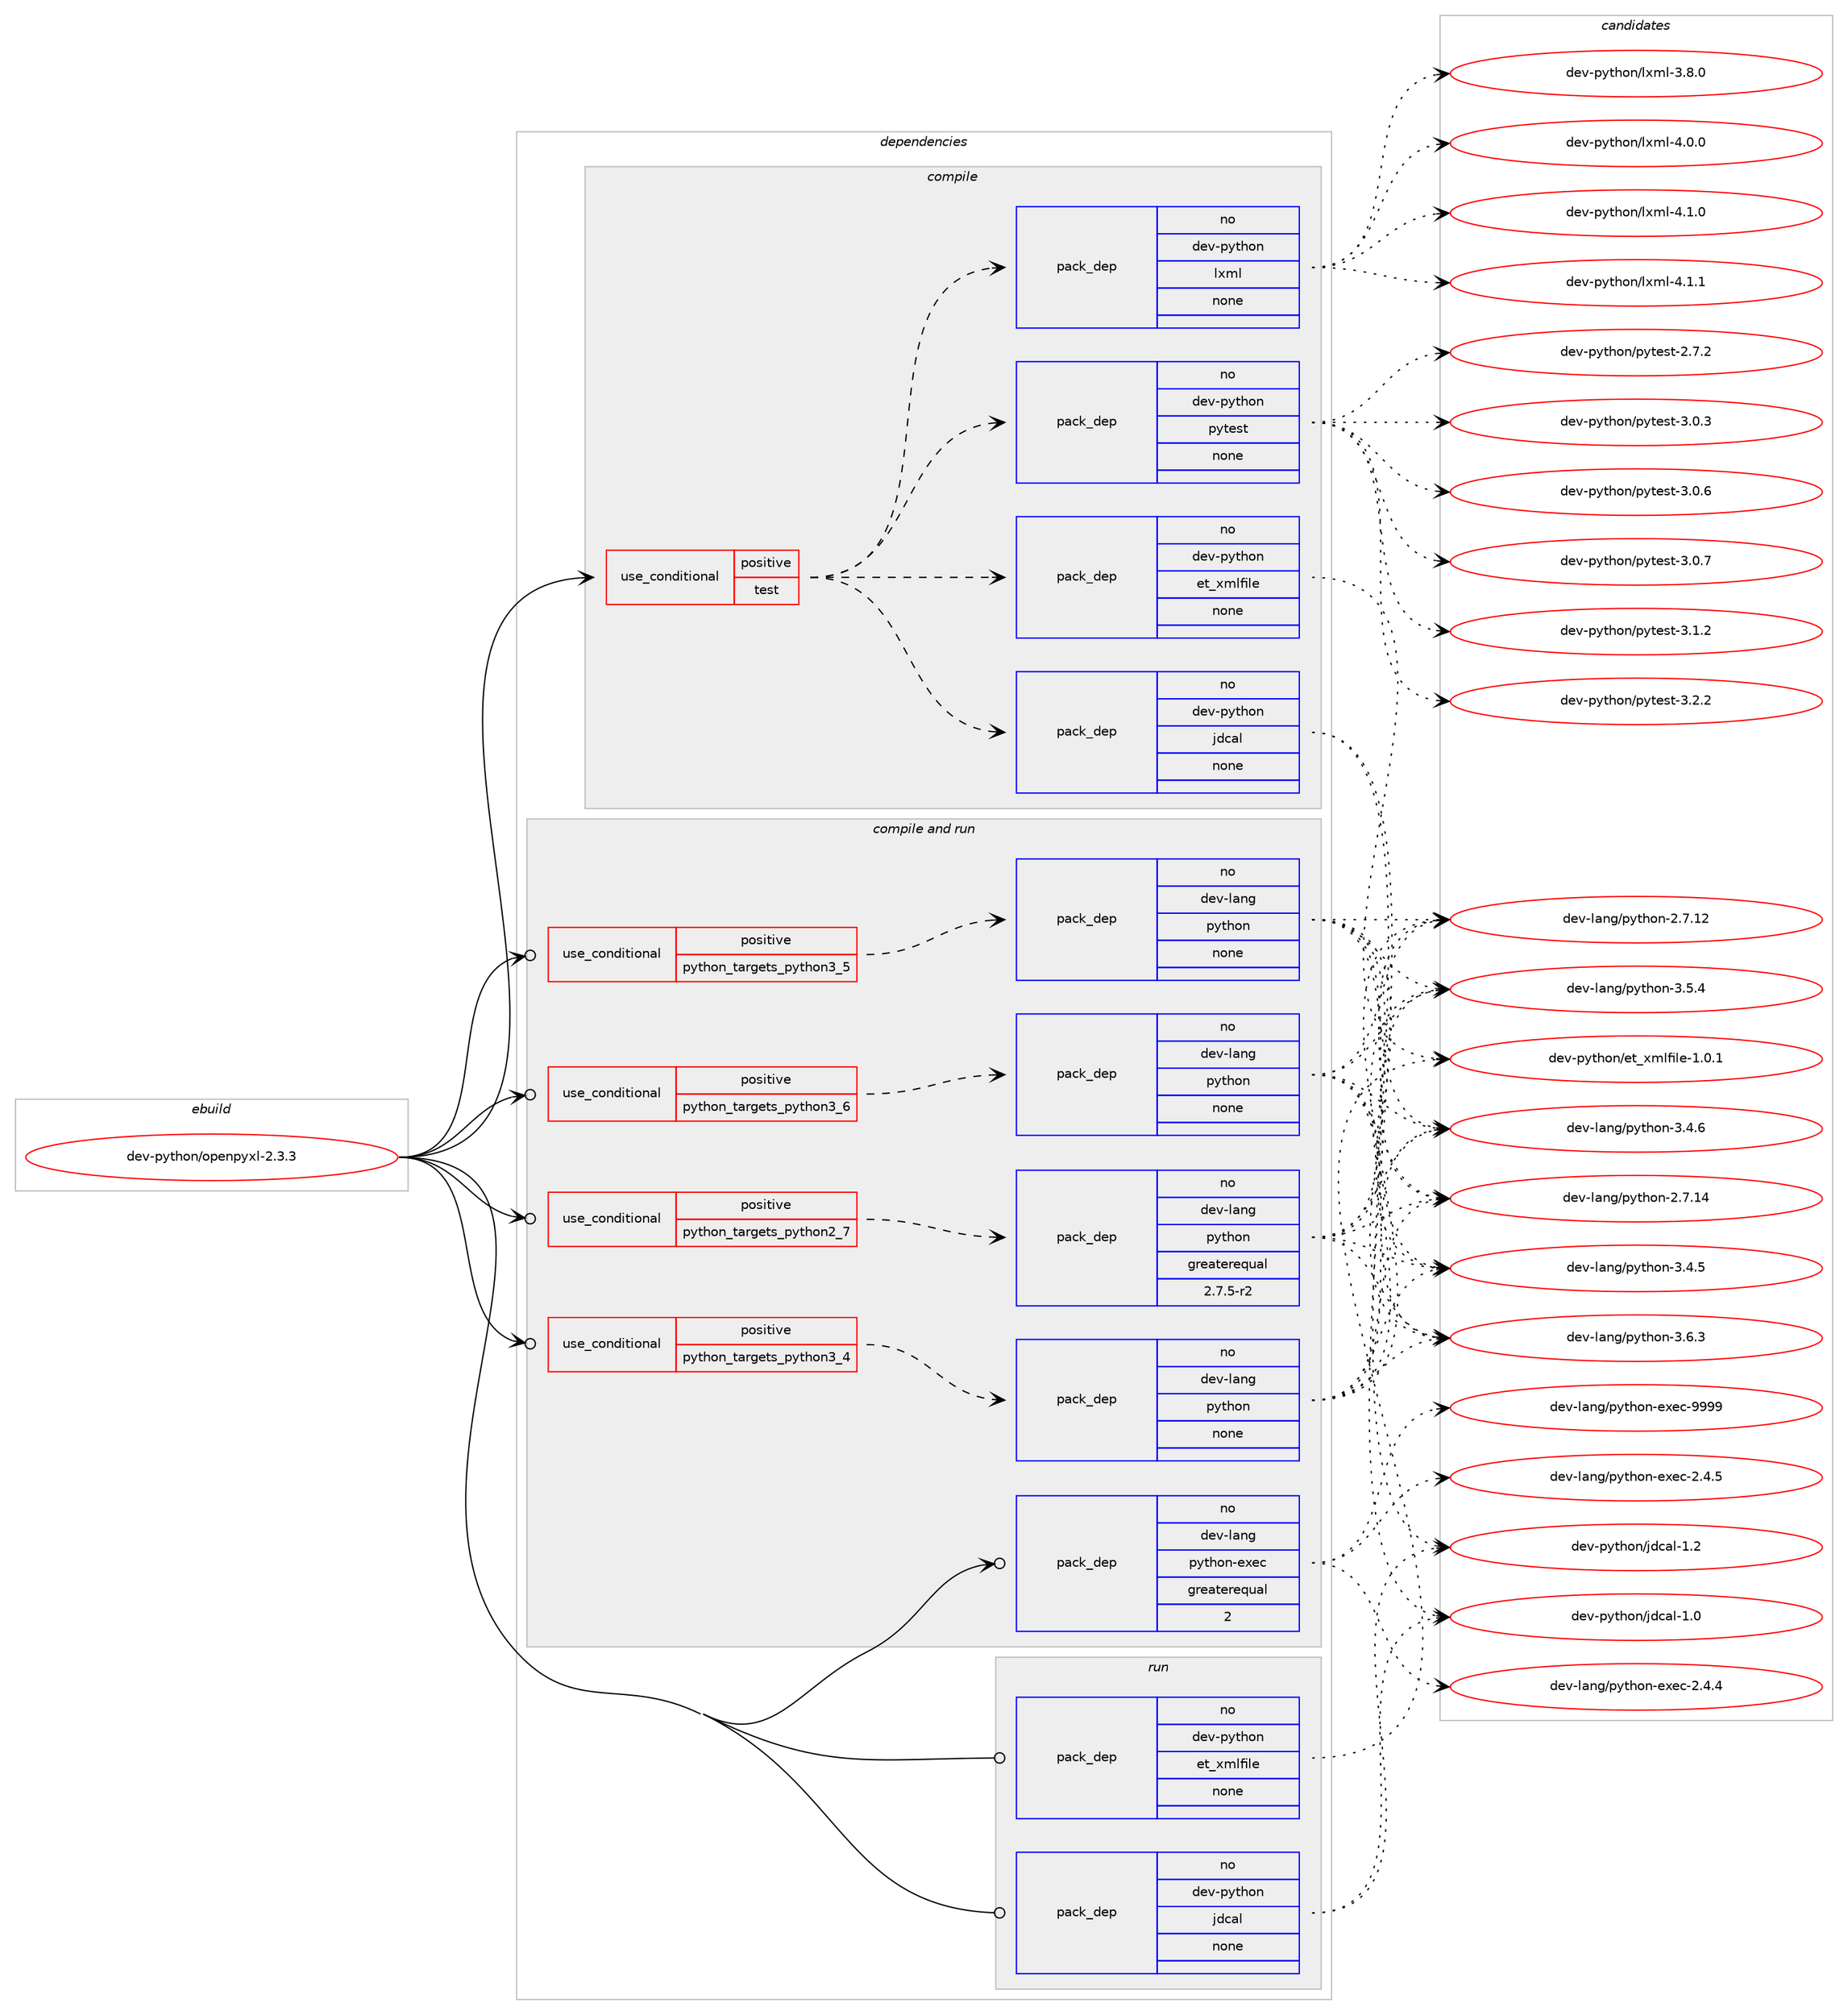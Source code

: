 digraph prolog {

# *************
# Graph options
# *************

newrank=true;
concentrate=true;
compound=true;
graph [rankdir=LR,fontname=Helvetica,fontsize=10,ranksep=1.5];#, ranksep=2.5, nodesep=0.2];
edge  [arrowhead=vee];
node  [fontname=Helvetica,fontsize=10];

# **********
# The ebuild
# **********

subgraph cluster_leftcol {
color=gray;
rank=same;
label=<<i>ebuild</i>>;
id [label="dev-python/openpyxl-2.3.3", color=red, width=4, href="../dev-python/openpyxl-2.3.3.svg"];
}

# ****************
# The dependencies
# ****************

subgraph cluster_midcol {
color=gray;
label=<<i>dependencies</i>>;
subgraph cluster_compile {
fillcolor="#eeeeee";
style=filled;
label=<<i>compile</i>>;
subgraph cond36461 {
dependency169232 [label=<<TABLE BORDER="0" CELLBORDER="1" CELLSPACING="0" CELLPADDING="4"><TR><TD ROWSPAN="3" CELLPADDING="10">use_conditional</TD></TR><TR><TD>positive</TD></TR><TR><TD>test</TD></TR></TABLE>>, shape=none, color=red];
subgraph pack128911 {
dependency169233 [label=<<TABLE BORDER="0" CELLBORDER="1" CELLSPACING="0" CELLPADDING="4" WIDTH="220"><TR><TD ROWSPAN="6" CELLPADDING="30">pack_dep</TD></TR><TR><TD WIDTH="110">no</TD></TR><TR><TD>dev-python</TD></TR><TR><TD>jdcal</TD></TR><TR><TD>none</TD></TR><TR><TD></TD></TR></TABLE>>, shape=none, color=blue];
}
dependency169232:e -> dependency169233:w [weight=20,style="dashed",arrowhead="vee"];
subgraph pack128912 {
dependency169234 [label=<<TABLE BORDER="0" CELLBORDER="1" CELLSPACING="0" CELLPADDING="4" WIDTH="220"><TR><TD ROWSPAN="6" CELLPADDING="30">pack_dep</TD></TR><TR><TD WIDTH="110">no</TD></TR><TR><TD>dev-python</TD></TR><TR><TD>et_xmlfile</TD></TR><TR><TD>none</TD></TR><TR><TD></TD></TR></TABLE>>, shape=none, color=blue];
}
dependency169232:e -> dependency169234:w [weight=20,style="dashed",arrowhead="vee"];
subgraph pack128913 {
dependency169235 [label=<<TABLE BORDER="0" CELLBORDER="1" CELLSPACING="0" CELLPADDING="4" WIDTH="220"><TR><TD ROWSPAN="6" CELLPADDING="30">pack_dep</TD></TR><TR><TD WIDTH="110">no</TD></TR><TR><TD>dev-python</TD></TR><TR><TD>pytest</TD></TR><TR><TD>none</TD></TR><TR><TD></TD></TR></TABLE>>, shape=none, color=blue];
}
dependency169232:e -> dependency169235:w [weight=20,style="dashed",arrowhead="vee"];
subgraph pack128914 {
dependency169236 [label=<<TABLE BORDER="0" CELLBORDER="1" CELLSPACING="0" CELLPADDING="4" WIDTH="220"><TR><TD ROWSPAN="6" CELLPADDING="30">pack_dep</TD></TR><TR><TD WIDTH="110">no</TD></TR><TR><TD>dev-python</TD></TR><TR><TD>lxml</TD></TR><TR><TD>none</TD></TR><TR><TD></TD></TR></TABLE>>, shape=none, color=blue];
}
dependency169232:e -> dependency169236:w [weight=20,style="dashed",arrowhead="vee"];
}
id:e -> dependency169232:w [weight=20,style="solid",arrowhead="vee"];
}
subgraph cluster_compileandrun {
fillcolor="#eeeeee";
style=filled;
label=<<i>compile and run</i>>;
subgraph cond36462 {
dependency169237 [label=<<TABLE BORDER="0" CELLBORDER="1" CELLSPACING="0" CELLPADDING="4"><TR><TD ROWSPAN="3" CELLPADDING="10">use_conditional</TD></TR><TR><TD>positive</TD></TR><TR><TD>python_targets_python2_7</TD></TR></TABLE>>, shape=none, color=red];
subgraph pack128915 {
dependency169238 [label=<<TABLE BORDER="0" CELLBORDER="1" CELLSPACING="0" CELLPADDING="4" WIDTH="220"><TR><TD ROWSPAN="6" CELLPADDING="30">pack_dep</TD></TR><TR><TD WIDTH="110">no</TD></TR><TR><TD>dev-lang</TD></TR><TR><TD>python</TD></TR><TR><TD>greaterequal</TD></TR><TR><TD>2.7.5-r2</TD></TR></TABLE>>, shape=none, color=blue];
}
dependency169237:e -> dependency169238:w [weight=20,style="dashed",arrowhead="vee"];
}
id:e -> dependency169237:w [weight=20,style="solid",arrowhead="odotvee"];
subgraph cond36463 {
dependency169239 [label=<<TABLE BORDER="0" CELLBORDER="1" CELLSPACING="0" CELLPADDING="4"><TR><TD ROWSPAN="3" CELLPADDING="10">use_conditional</TD></TR><TR><TD>positive</TD></TR><TR><TD>python_targets_python3_4</TD></TR></TABLE>>, shape=none, color=red];
subgraph pack128916 {
dependency169240 [label=<<TABLE BORDER="0" CELLBORDER="1" CELLSPACING="0" CELLPADDING="4" WIDTH="220"><TR><TD ROWSPAN="6" CELLPADDING="30">pack_dep</TD></TR><TR><TD WIDTH="110">no</TD></TR><TR><TD>dev-lang</TD></TR><TR><TD>python</TD></TR><TR><TD>none</TD></TR><TR><TD></TD></TR></TABLE>>, shape=none, color=blue];
}
dependency169239:e -> dependency169240:w [weight=20,style="dashed",arrowhead="vee"];
}
id:e -> dependency169239:w [weight=20,style="solid",arrowhead="odotvee"];
subgraph cond36464 {
dependency169241 [label=<<TABLE BORDER="0" CELLBORDER="1" CELLSPACING="0" CELLPADDING="4"><TR><TD ROWSPAN="3" CELLPADDING="10">use_conditional</TD></TR><TR><TD>positive</TD></TR><TR><TD>python_targets_python3_5</TD></TR></TABLE>>, shape=none, color=red];
subgraph pack128917 {
dependency169242 [label=<<TABLE BORDER="0" CELLBORDER="1" CELLSPACING="0" CELLPADDING="4" WIDTH="220"><TR><TD ROWSPAN="6" CELLPADDING="30">pack_dep</TD></TR><TR><TD WIDTH="110">no</TD></TR><TR><TD>dev-lang</TD></TR><TR><TD>python</TD></TR><TR><TD>none</TD></TR><TR><TD></TD></TR></TABLE>>, shape=none, color=blue];
}
dependency169241:e -> dependency169242:w [weight=20,style="dashed",arrowhead="vee"];
}
id:e -> dependency169241:w [weight=20,style="solid",arrowhead="odotvee"];
subgraph cond36465 {
dependency169243 [label=<<TABLE BORDER="0" CELLBORDER="1" CELLSPACING="0" CELLPADDING="4"><TR><TD ROWSPAN="3" CELLPADDING="10">use_conditional</TD></TR><TR><TD>positive</TD></TR><TR><TD>python_targets_python3_6</TD></TR></TABLE>>, shape=none, color=red];
subgraph pack128918 {
dependency169244 [label=<<TABLE BORDER="0" CELLBORDER="1" CELLSPACING="0" CELLPADDING="4" WIDTH="220"><TR><TD ROWSPAN="6" CELLPADDING="30">pack_dep</TD></TR><TR><TD WIDTH="110">no</TD></TR><TR><TD>dev-lang</TD></TR><TR><TD>python</TD></TR><TR><TD>none</TD></TR><TR><TD></TD></TR></TABLE>>, shape=none, color=blue];
}
dependency169243:e -> dependency169244:w [weight=20,style="dashed",arrowhead="vee"];
}
id:e -> dependency169243:w [weight=20,style="solid",arrowhead="odotvee"];
subgraph pack128919 {
dependency169245 [label=<<TABLE BORDER="0" CELLBORDER="1" CELLSPACING="0" CELLPADDING="4" WIDTH="220"><TR><TD ROWSPAN="6" CELLPADDING="30">pack_dep</TD></TR><TR><TD WIDTH="110">no</TD></TR><TR><TD>dev-lang</TD></TR><TR><TD>python-exec</TD></TR><TR><TD>greaterequal</TD></TR><TR><TD>2</TD></TR></TABLE>>, shape=none, color=blue];
}
id:e -> dependency169245:w [weight=20,style="solid",arrowhead="odotvee"];
}
subgraph cluster_run {
fillcolor="#eeeeee";
style=filled;
label=<<i>run</i>>;
subgraph pack128920 {
dependency169246 [label=<<TABLE BORDER="0" CELLBORDER="1" CELLSPACING="0" CELLPADDING="4" WIDTH="220"><TR><TD ROWSPAN="6" CELLPADDING="30">pack_dep</TD></TR><TR><TD WIDTH="110">no</TD></TR><TR><TD>dev-python</TD></TR><TR><TD>et_xmlfile</TD></TR><TR><TD>none</TD></TR><TR><TD></TD></TR></TABLE>>, shape=none, color=blue];
}
id:e -> dependency169246:w [weight=20,style="solid",arrowhead="odot"];
subgraph pack128921 {
dependency169247 [label=<<TABLE BORDER="0" CELLBORDER="1" CELLSPACING="0" CELLPADDING="4" WIDTH="220"><TR><TD ROWSPAN="6" CELLPADDING="30">pack_dep</TD></TR><TR><TD WIDTH="110">no</TD></TR><TR><TD>dev-python</TD></TR><TR><TD>jdcal</TD></TR><TR><TD>none</TD></TR><TR><TD></TD></TR></TABLE>>, shape=none, color=blue];
}
id:e -> dependency169247:w [weight=20,style="solid",arrowhead="odot"];
}
}

# **************
# The candidates
# **************

subgraph cluster_choices {
rank=same;
color=gray;
label=<<i>candidates</i>>;

subgraph choice128911 {
color=black;
nodesep=1;
choice1001011184511212111610411111047106100999710845494648 [label="dev-python/jdcal-1.0", color=red, width=4,href="../dev-python/jdcal-1.0.svg"];
choice1001011184511212111610411111047106100999710845494650 [label="dev-python/jdcal-1.2", color=red, width=4,href="../dev-python/jdcal-1.2.svg"];
dependency169233:e -> choice1001011184511212111610411111047106100999710845494648:w [style=dotted,weight="100"];
dependency169233:e -> choice1001011184511212111610411111047106100999710845494650:w [style=dotted,weight="100"];
}
subgraph choice128912 {
color=black;
nodesep=1;
choice100101118451121211161041111104710111695120109108102105108101454946484649 [label="dev-python/et_xmlfile-1.0.1", color=red, width=4,href="../dev-python/et_xmlfile-1.0.1.svg"];
dependency169234:e -> choice100101118451121211161041111104710111695120109108102105108101454946484649:w [style=dotted,weight="100"];
}
subgraph choice128913 {
color=black;
nodesep=1;
choice1001011184511212111610411111047112121116101115116455046554650 [label="dev-python/pytest-2.7.2", color=red, width=4,href="../dev-python/pytest-2.7.2.svg"];
choice1001011184511212111610411111047112121116101115116455146484651 [label="dev-python/pytest-3.0.3", color=red, width=4,href="../dev-python/pytest-3.0.3.svg"];
choice1001011184511212111610411111047112121116101115116455146484654 [label="dev-python/pytest-3.0.6", color=red, width=4,href="../dev-python/pytest-3.0.6.svg"];
choice1001011184511212111610411111047112121116101115116455146484655 [label="dev-python/pytest-3.0.7", color=red, width=4,href="../dev-python/pytest-3.0.7.svg"];
choice1001011184511212111610411111047112121116101115116455146494650 [label="dev-python/pytest-3.1.2", color=red, width=4,href="../dev-python/pytest-3.1.2.svg"];
choice1001011184511212111610411111047112121116101115116455146504650 [label="dev-python/pytest-3.2.2", color=red, width=4,href="../dev-python/pytest-3.2.2.svg"];
dependency169235:e -> choice1001011184511212111610411111047112121116101115116455046554650:w [style=dotted,weight="100"];
dependency169235:e -> choice1001011184511212111610411111047112121116101115116455146484651:w [style=dotted,weight="100"];
dependency169235:e -> choice1001011184511212111610411111047112121116101115116455146484654:w [style=dotted,weight="100"];
dependency169235:e -> choice1001011184511212111610411111047112121116101115116455146484655:w [style=dotted,weight="100"];
dependency169235:e -> choice1001011184511212111610411111047112121116101115116455146494650:w [style=dotted,weight="100"];
dependency169235:e -> choice1001011184511212111610411111047112121116101115116455146504650:w [style=dotted,weight="100"];
}
subgraph choice128914 {
color=black;
nodesep=1;
choice1001011184511212111610411111047108120109108455146564648 [label="dev-python/lxml-3.8.0", color=red, width=4,href="../dev-python/lxml-3.8.0.svg"];
choice1001011184511212111610411111047108120109108455246484648 [label="dev-python/lxml-4.0.0", color=red, width=4,href="../dev-python/lxml-4.0.0.svg"];
choice1001011184511212111610411111047108120109108455246494648 [label="dev-python/lxml-4.1.0", color=red, width=4,href="../dev-python/lxml-4.1.0.svg"];
choice1001011184511212111610411111047108120109108455246494649 [label="dev-python/lxml-4.1.1", color=red, width=4,href="../dev-python/lxml-4.1.1.svg"];
dependency169236:e -> choice1001011184511212111610411111047108120109108455146564648:w [style=dotted,weight="100"];
dependency169236:e -> choice1001011184511212111610411111047108120109108455246484648:w [style=dotted,weight="100"];
dependency169236:e -> choice1001011184511212111610411111047108120109108455246494648:w [style=dotted,weight="100"];
dependency169236:e -> choice1001011184511212111610411111047108120109108455246494649:w [style=dotted,weight="100"];
}
subgraph choice128915 {
color=black;
nodesep=1;
choice10010111845108971101034711212111610411111045504655464950 [label="dev-lang/python-2.7.12", color=red, width=4,href="../dev-lang/python-2.7.12.svg"];
choice10010111845108971101034711212111610411111045504655464952 [label="dev-lang/python-2.7.14", color=red, width=4,href="../dev-lang/python-2.7.14.svg"];
choice100101118451089711010347112121116104111110455146524653 [label="dev-lang/python-3.4.5", color=red, width=4,href="../dev-lang/python-3.4.5.svg"];
choice100101118451089711010347112121116104111110455146524654 [label="dev-lang/python-3.4.6", color=red, width=4,href="../dev-lang/python-3.4.6.svg"];
choice100101118451089711010347112121116104111110455146534652 [label="dev-lang/python-3.5.4", color=red, width=4,href="../dev-lang/python-3.5.4.svg"];
choice100101118451089711010347112121116104111110455146544651 [label="dev-lang/python-3.6.3", color=red, width=4,href="../dev-lang/python-3.6.3.svg"];
dependency169238:e -> choice10010111845108971101034711212111610411111045504655464950:w [style=dotted,weight="100"];
dependency169238:e -> choice10010111845108971101034711212111610411111045504655464952:w [style=dotted,weight="100"];
dependency169238:e -> choice100101118451089711010347112121116104111110455146524653:w [style=dotted,weight="100"];
dependency169238:e -> choice100101118451089711010347112121116104111110455146524654:w [style=dotted,weight="100"];
dependency169238:e -> choice100101118451089711010347112121116104111110455146534652:w [style=dotted,weight="100"];
dependency169238:e -> choice100101118451089711010347112121116104111110455146544651:w [style=dotted,weight="100"];
}
subgraph choice128916 {
color=black;
nodesep=1;
choice10010111845108971101034711212111610411111045504655464950 [label="dev-lang/python-2.7.12", color=red, width=4,href="../dev-lang/python-2.7.12.svg"];
choice10010111845108971101034711212111610411111045504655464952 [label="dev-lang/python-2.7.14", color=red, width=4,href="../dev-lang/python-2.7.14.svg"];
choice100101118451089711010347112121116104111110455146524653 [label="dev-lang/python-3.4.5", color=red, width=4,href="../dev-lang/python-3.4.5.svg"];
choice100101118451089711010347112121116104111110455146524654 [label="dev-lang/python-3.4.6", color=red, width=4,href="../dev-lang/python-3.4.6.svg"];
choice100101118451089711010347112121116104111110455146534652 [label="dev-lang/python-3.5.4", color=red, width=4,href="../dev-lang/python-3.5.4.svg"];
choice100101118451089711010347112121116104111110455146544651 [label="dev-lang/python-3.6.3", color=red, width=4,href="../dev-lang/python-3.6.3.svg"];
dependency169240:e -> choice10010111845108971101034711212111610411111045504655464950:w [style=dotted,weight="100"];
dependency169240:e -> choice10010111845108971101034711212111610411111045504655464952:w [style=dotted,weight="100"];
dependency169240:e -> choice100101118451089711010347112121116104111110455146524653:w [style=dotted,weight="100"];
dependency169240:e -> choice100101118451089711010347112121116104111110455146524654:w [style=dotted,weight="100"];
dependency169240:e -> choice100101118451089711010347112121116104111110455146534652:w [style=dotted,weight="100"];
dependency169240:e -> choice100101118451089711010347112121116104111110455146544651:w [style=dotted,weight="100"];
}
subgraph choice128917 {
color=black;
nodesep=1;
choice10010111845108971101034711212111610411111045504655464950 [label="dev-lang/python-2.7.12", color=red, width=4,href="../dev-lang/python-2.7.12.svg"];
choice10010111845108971101034711212111610411111045504655464952 [label="dev-lang/python-2.7.14", color=red, width=4,href="../dev-lang/python-2.7.14.svg"];
choice100101118451089711010347112121116104111110455146524653 [label="dev-lang/python-3.4.5", color=red, width=4,href="../dev-lang/python-3.4.5.svg"];
choice100101118451089711010347112121116104111110455146524654 [label="dev-lang/python-3.4.6", color=red, width=4,href="../dev-lang/python-3.4.6.svg"];
choice100101118451089711010347112121116104111110455146534652 [label="dev-lang/python-3.5.4", color=red, width=4,href="../dev-lang/python-3.5.4.svg"];
choice100101118451089711010347112121116104111110455146544651 [label="dev-lang/python-3.6.3", color=red, width=4,href="../dev-lang/python-3.6.3.svg"];
dependency169242:e -> choice10010111845108971101034711212111610411111045504655464950:w [style=dotted,weight="100"];
dependency169242:e -> choice10010111845108971101034711212111610411111045504655464952:w [style=dotted,weight="100"];
dependency169242:e -> choice100101118451089711010347112121116104111110455146524653:w [style=dotted,weight="100"];
dependency169242:e -> choice100101118451089711010347112121116104111110455146524654:w [style=dotted,weight="100"];
dependency169242:e -> choice100101118451089711010347112121116104111110455146534652:w [style=dotted,weight="100"];
dependency169242:e -> choice100101118451089711010347112121116104111110455146544651:w [style=dotted,weight="100"];
}
subgraph choice128918 {
color=black;
nodesep=1;
choice10010111845108971101034711212111610411111045504655464950 [label="dev-lang/python-2.7.12", color=red, width=4,href="../dev-lang/python-2.7.12.svg"];
choice10010111845108971101034711212111610411111045504655464952 [label="dev-lang/python-2.7.14", color=red, width=4,href="../dev-lang/python-2.7.14.svg"];
choice100101118451089711010347112121116104111110455146524653 [label="dev-lang/python-3.4.5", color=red, width=4,href="../dev-lang/python-3.4.5.svg"];
choice100101118451089711010347112121116104111110455146524654 [label="dev-lang/python-3.4.6", color=red, width=4,href="../dev-lang/python-3.4.6.svg"];
choice100101118451089711010347112121116104111110455146534652 [label="dev-lang/python-3.5.4", color=red, width=4,href="../dev-lang/python-3.5.4.svg"];
choice100101118451089711010347112121116104111110455146544651 [label="dev-lang/python-3.6.3", color=red, width=4,href="../dev-lang/python-3.6.3.svg"];
dependency169244:e -> choice10010111845108971101034711212111610411111045504655464950:w [style=dotted,weight="100"];
dependency169244:e -> choice10010111845108971101034711212111610411111045504655464952:w [style=dotted,weight="100"];
dependency169244:e -> choice100101118451089711010347112121116104111110455146524653:w [style=dotted,weight="100"];
dependency169244:e -> choice100101118451089711010347112121116104111110455146524654:w [style=dotted,weight="100"];
dependency169244:e -> choice100101118451089711010347112121116104111110455146534652:w [style=dotted,weight="100"];
dependency169244:e -> choice100101118451089711010347112121116104111110455146544651:w [style=dotted,weight="100"];
}
subgraph choice128919 {
color=black;
nodesep=1;
choice1001011184510897110103471121211161041111104510112010199455046524652 [label="dev-lang/python-exec-2.4.4", color=red, width=4,href="../dev-lang/python-exec-2.4.4.svg"];
choice1001011184510897110103471121211161041111104510112010199455046524653 [label="dev-lang/python-exec-2.4.5", color=red, width=4,href="../dev-lang/python-exec-2.4.5.svg"];
choice10010111845108971101034711212111610411111045101120101994557575757 [label="dev-lang/python-exec-9999", color=red, width=4,href="../dev-lang/python-exec-9999.svg"];
dependency169245:e -> choice1001011184510897110103471121211161041111104510112010199455046524652:w [style=dotted,weight="100"];
dependency169245:e -> choice1001011184510897110103471121211161041111104510112010199455046524653:w [style=dotted,weight="100"];
dependency169245:e -> choice10010111845108971101034711212111610411111045101120101994557575757:w [style=dotted,weight="100"];
}
subgraph choice128920 {
color=black;
nodesep=1;
choice100101118451121211161041111104710111695120109108102105108101454946484649 [label="dev-python/et_xmlfile-1.0.1", color=red, width=4,href="../dev-python/et_xmlfile-1.0.1.svg"];
dependency169246:e -> choice100101118451121211161041111104710111695120109108102105108101454946484649:w [style=dotted,weight="100"];
}
subgraph choice128921 {
color=black;
nodesep=1;
choice1001011184511212111610411111047106100999710845494648 [label="dev-python/jdcal-1.0", color=red, width=4,href="../dev-python/jdcal-1.0.svg"];
choice1001011184511212111610411111047106100999710845494650 [label="dev-python/jdcal-1.2", color=red, width=4,href="../dev-python/jdcal-1.2.svg"];
dependency169247:e -> choice1001011184511212111610411111047106100999710845494648:w [style=dotted,weight="100"];
dependency169247:e -> choice1001011184511212111610411111047106100999710845494650:w [style=dotted,weight="100"];
}
}

}
